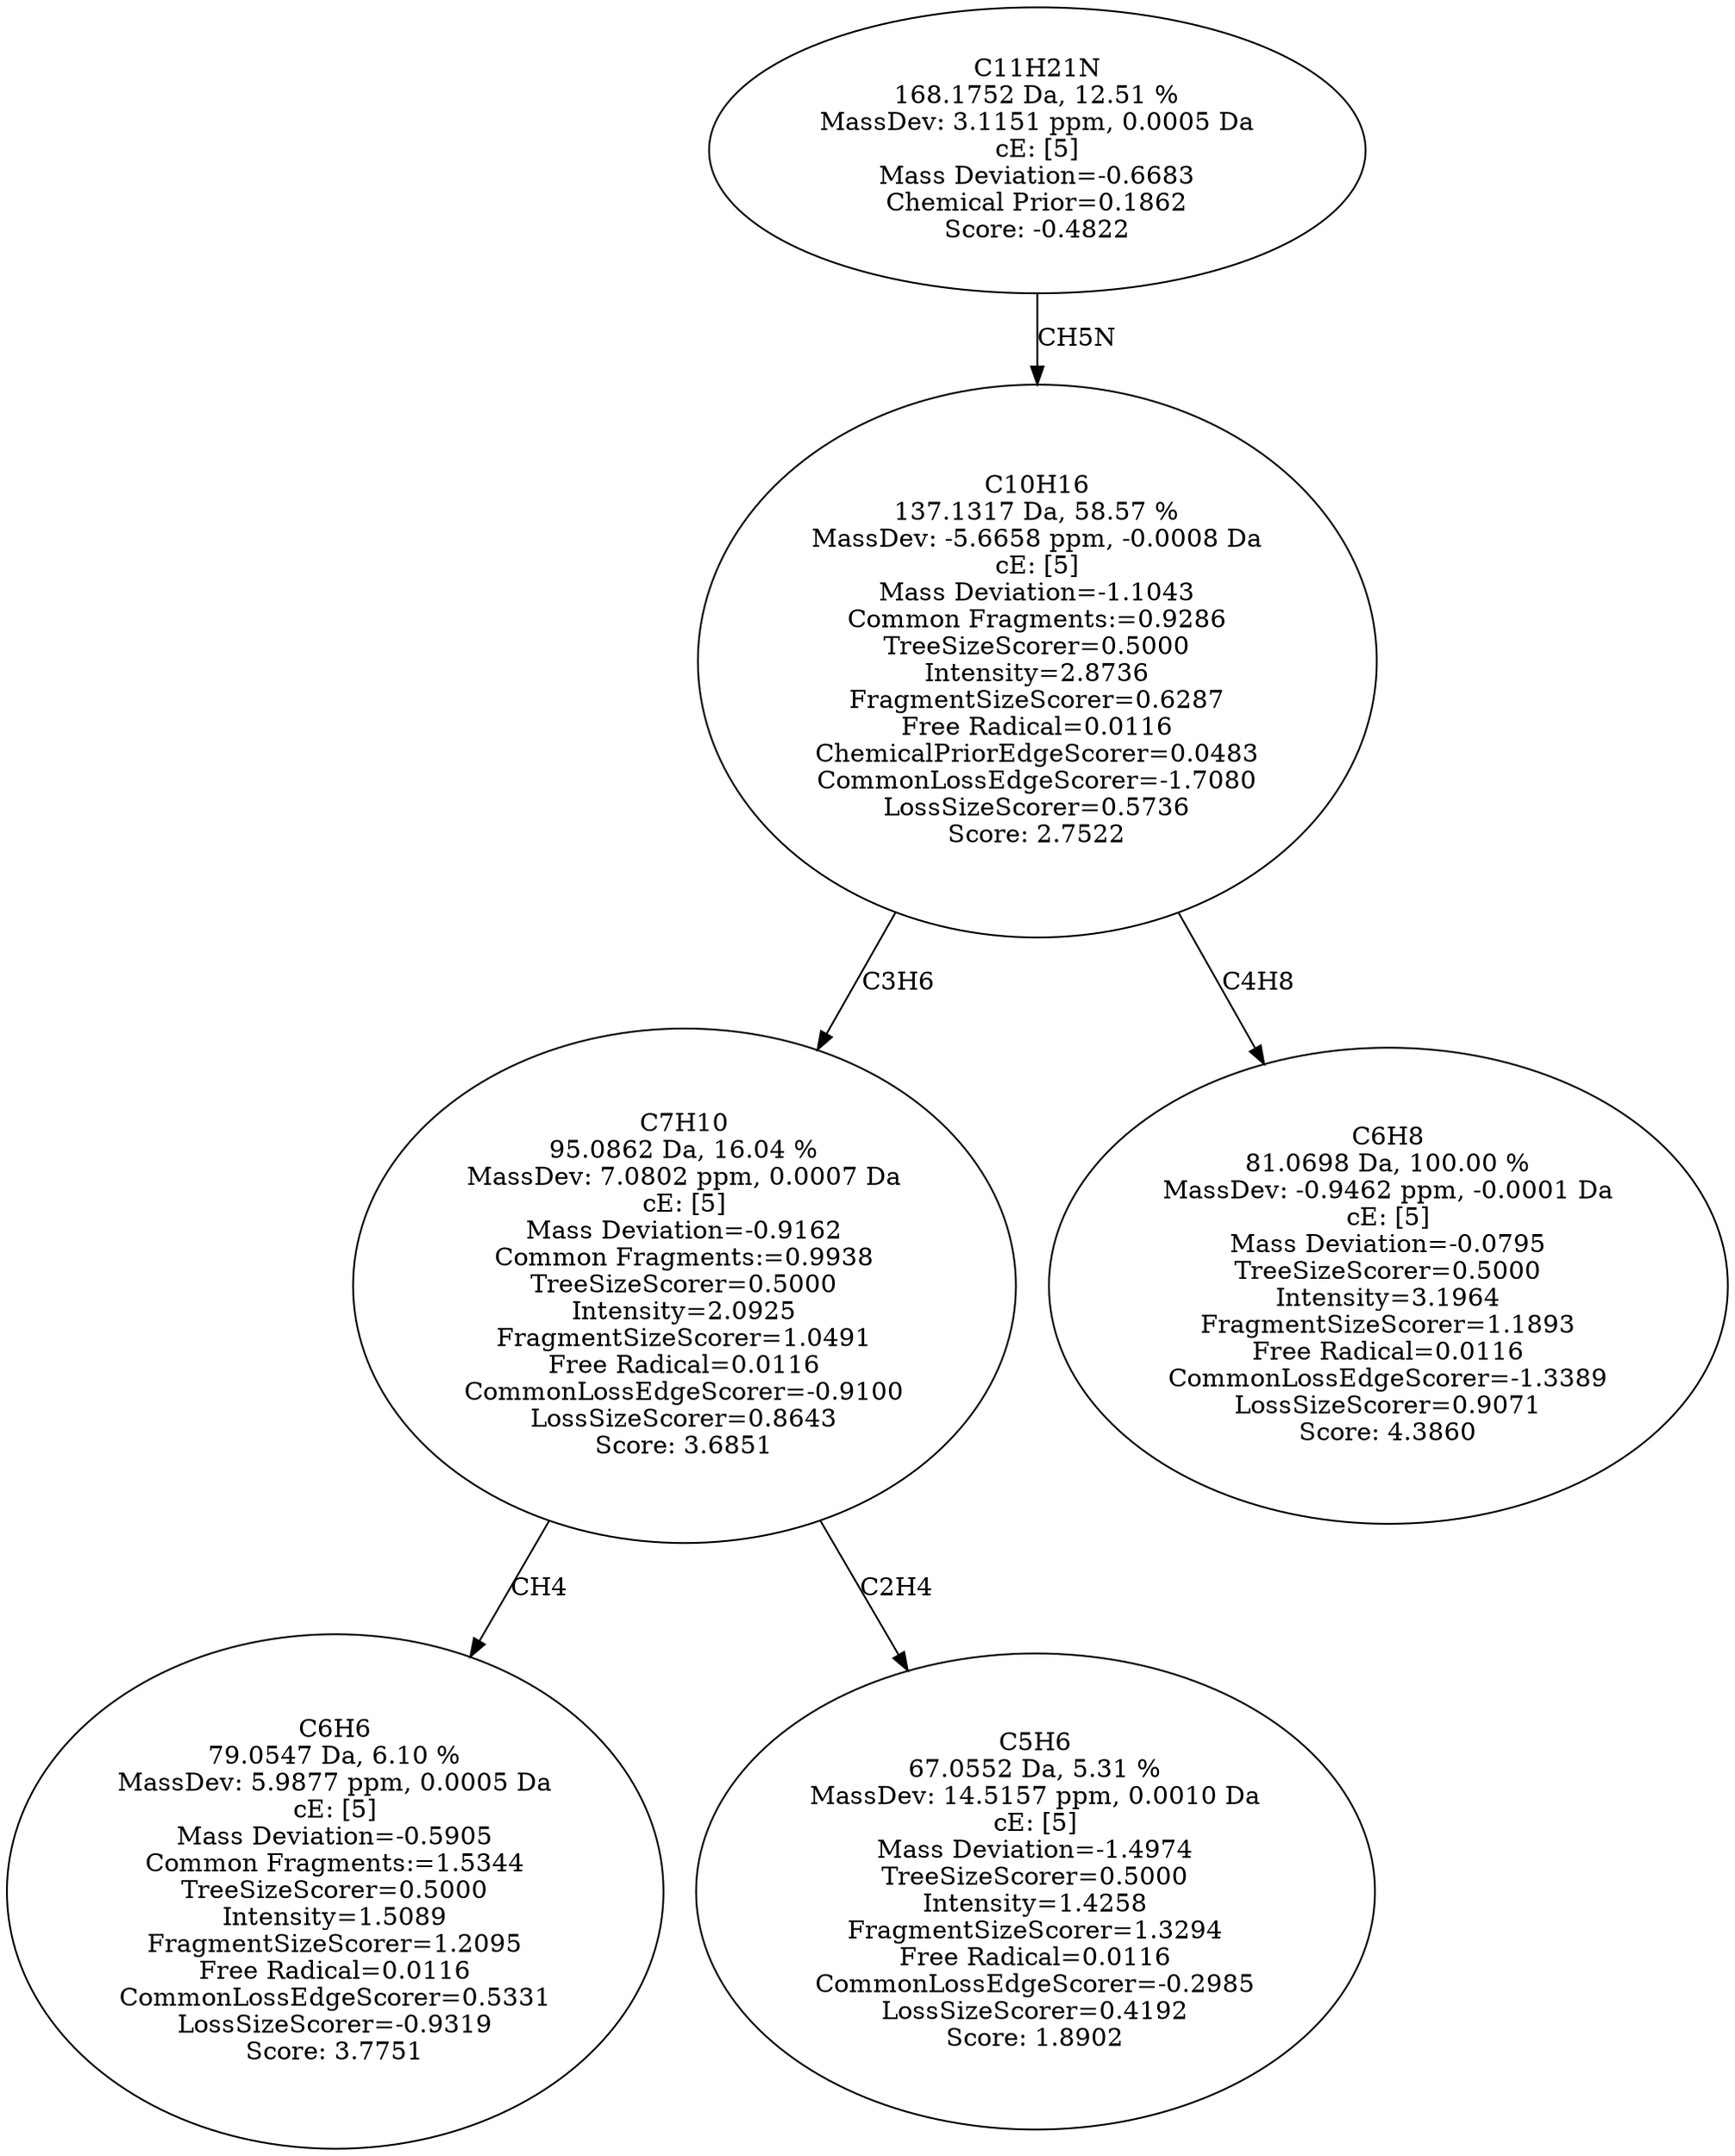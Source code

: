strict digraph {
v1 [label="C6H6\n79.0547 Da, 6.10 %\nMassDev: 5.9877 ppm, 0.0005 Da\ncE: [5]\nMass Deviation=-0.5905\nCommon Fragments:=1.5344\nTreeSizeScorer=0.5000\nIntensity=1.5089\nFragmentSizeScorer=1.2095\nFree Radical=0.0116\nCommonLossEdgeScorer=0.5331\nLossSizeScorer=-0.9319\nScore: 3.7751"];
v2 [label="C5H6\n67.0552 Da, 5.31 %\nMassDev: 14.5157 ppm, 0.0010 Da\ncE: [5]\nMass Deviation=-1.4974\nTreeSizeScorer=0.5000\nIntensity=1.4258\nFragmentSizeScorer=1.3294\nFree Radical=0.0116\nCommonLossEdgeScorer=-0.2985\nLossSizeScorer=0.4192\nScore: 1.8902"];
v3 [label="C7H10\n95.0862 Da, 16.04 %\nMassDev: 7.0802 ppm, 0.0007 Da\ncE: [5]\nMass Deviation=-0.9162\nCommon Fragments:=0.9938\nTreeSizeScorer=0.5000\nIntensity=2.0925\nFragmentSizeScorer=1.0491\nFree Radical=0.0116\nCommonLossEdgeScorer=-0.9100\nLossSizeScorer=0.8643\nScore: 3.6851"];
v4 [label="C6H8\n81.0698 Da, 100.00 %\nMassDev: -0.9462 ppm, -0.0001 Da\ncE: [5]\nMass Deviation=-0.0795\nTreeSizeScorer=0.5000\nIntensity=3.1964\nFragmentSizeScorer=1.1893\nFree Radical=0.0116\nCommonLossEdgeScorer=-1.3389\nLossSizeScorer=0.9071\nScore: 4.3860"];
v5 [label="C10H16\n137.1317 Da, 58.57 %\nMassDev: -5.6658 ppm, -0.0008 Da\ncE: [5]\nMass Deviation=-1.1043\nCommon Fragments:=0.9286\nTreeSizeScorer=0.5000\nIntensity=2.8736\nFragmentSizeScorer=0.6287\nFree Radical=0.0116\nChemicalPriorEdgeScorer=0.0483\nCommonLossEdgeScorer=-1.7080\nLossSizeScorer=0.5736\nScore: 2.7522"];
v6 [label="C11H21N\n168.1752 Da, 12.51 %\nMassDev: 3.1151 ppm, 0.0005 Da\ncE: [5]\nMass Deviation=-0.6683\nChemical Prior=0.1862\nScore: -0.4822"];
v3 -> v1 [label="CH4"];
v3 -> v2 [label="C2H4"];
v5 -> v3 [label="C3H6"];
v5 -> v4 [label="C4H8"];
v6 -> v5 [label="CH5N"];
}